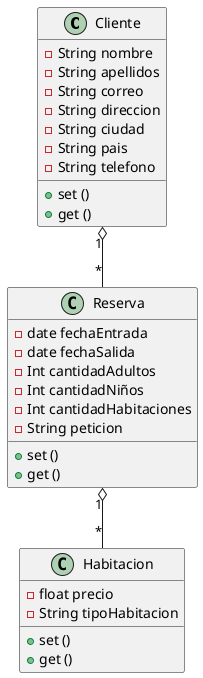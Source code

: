 
@startuml

class Cliente{
    - String nombre 
    - String apellidos
    - String correo
    - String direccion
    - String ciudad
    - String pais
    - String telefono

    + set ()
    + get ()
 }

class Reserva{
    - date fechaEntrada
    - date fechaSalida
    - Int cantidadAdultos
    - Int cantidadNiños
    - Int cantidadHabitaciones
    - String peticion
    + set ()
    + get ()
 }

 class Habitacion{
    - float precio
    - String tipoHabitacion
    + set ()
    + get ()
 }

Cliente "1" o--"*" Reserva
Reserva "1" o--"*" Habitacion
@enduml